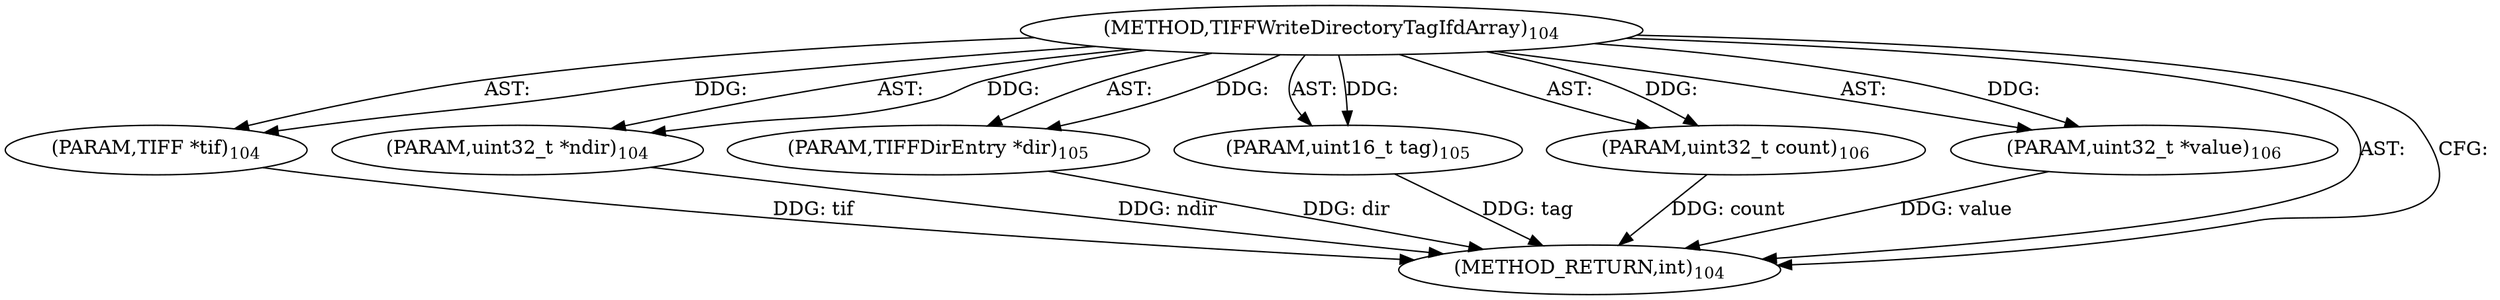 digraph "TIFFWriteDirectoryTagIfdArray" {  
"64104" [label = <(METHOD,TIFFWriteDirectoryTagIfdArray)<SUB>104</SUB>> ]
"64105" [label = <(PARAM,TIFF *tif)<SUB>104</SUB>> ]
"64106" [label = <(PARAM,uint32_t *ndir)<SUB>104</SUB>> ]
"64107" [label = <(PARAM,TIFFDirEntry *dir)<SUB>105</SUB>> ]
"64108" [label = <(PARAM,uint16_t tag)<SUB>105</SUB>> ]
"64109" [label = <(PARAM,uint32_t count)<SUB>106</SUB>> ]
"64110" [label = <(PARAM,uint32_t *value)<SUB>106</SUB>> ]
"64111" [label = <(METHOD_RETURN,int)<SUB>104</SUB>> ]
  "64104" -> "64105"  [ label = "AST: "] 
  "64104" -> "64106"  [ label = "AST: "] 
  "64104" -> "64107"  [ label = "AST: "] 
  "64104" -> "64108"  [ label = "AST: "] 
  "64104" -> "64109"  [ label = "AST: "] 
  "64104" -> "64110"  [ label = "AST: "] 
  "64104" -> "64111"  [ label = "AST: "] 
  "64104" -> "64111"  [ label = "CFG: "] 
  "64105" -> "64111"  [ label = "DDG: tif"] 
  "64106" -> "64111"  [ label = "DDG: ndir"] 
  "64107" -> "64111"  [ label = "DDG: dir"] 
  "64108" -> "64111"  [ label = "DDG: tag"] 
  "64109" -> "64111"  [ label = "DDG: count"] 
  "64110" -> "64111"  [ label = "DDG: value"] 
  "64104" -> "64105"  [ label = "DDG: "] 
  "64104" -> "64106"  [ label = "DDG: "] 
  "64104" -> "64107"  [ label = "DDG: "] 
  "64104" -> "64108"  [ label = "DDG: "] 
  "64104" -> "64109"  [ label = "DDG: "] 
  "64104" -> "64110"  [ label = "DDG: "] 
}
